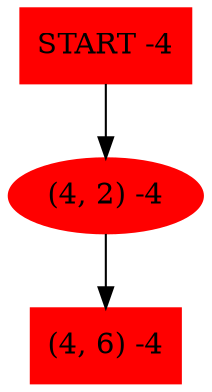 digraph {
Root [shape=box, color=red, style=filled, label="START -4"];
1 [color=red, style=filled, label="(4, 2) -4"];
2 [color=red, style=filled, shape=box,label="(4, 6) -4"];
1 -> 2;
Root -> 1;
}